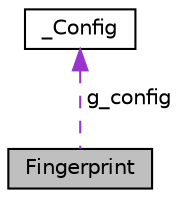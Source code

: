 digraph "Fingerprint"
{
  edge [fontname="Helvetica",fontsize="10",labelfontname="Helvetica",labelfontsize="10"];
  node [fontname="Helvetica",fontsize="10",shape=record];
  Node1 [label="Fingerprint",height=0.2,width=0.4,color="black", fillcolor="grey75", style="filled", fontcolor="black"];
  Node2 -> Node1 [dir="back",color="darkorchid3",fontsize="10",style="dashed",label=" g_config" ];
  Node2 [label="_Config",height=0.2,width=0.4,color="black", fillcolor="white", style="filled",URL="$struct___config.html"];
}
